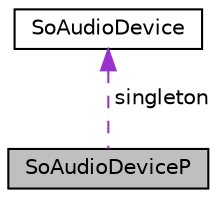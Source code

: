 digraph "SoAudioDeviceP"
{
 // LATEX_PDF_SIZE
  edge [fontname="Helvetica",fontsize="10",labelfontname="Helvetica",labelfontsize="10"];
  node [fontname="Helvetica",fontsize="10",shape=record];
  Node1 [label="SoAudioDeviceP",height=0.2,width=0.4,color="black", fillcolor="grey75", style="filled", fontcolor="black",tooltip=" "];
  Node2 -> Node1 [dir="back",color="darkorchid3",fontsize="10",style="dashed",label=" singleton" ,fontname="Helvetica"];
  Node2 [label="SoAudioDevice",height=0.2,width=0.4,color="black", fillcolor="white", style="filled",URL="$classSoAudioDevice.html",tooltip="The SoAudioDevice class is used to control an audio device."];
}
